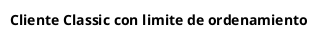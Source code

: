 @startuml
'https://plantuml.com/sequence-diagram

title: Cliente Classic con limite de ordenamiento
@enduml